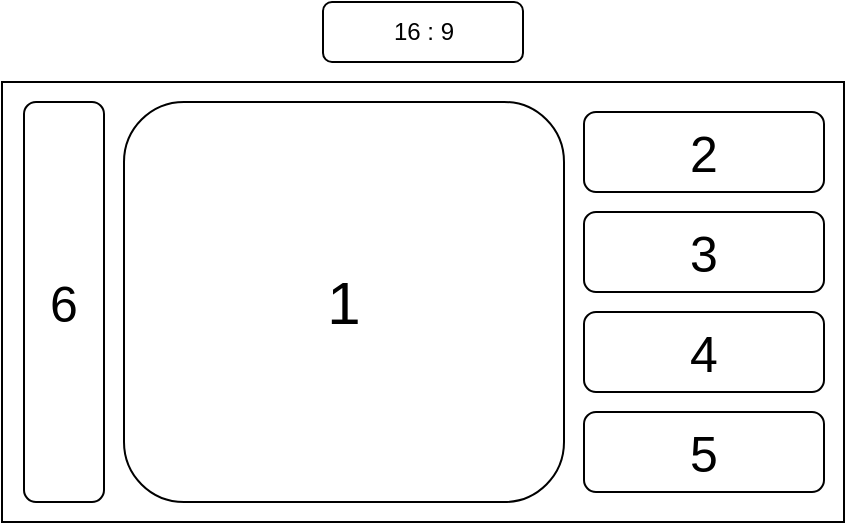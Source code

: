 <mxfile version="21.2.8" type="device">
  <diagram name="페이지-1" id="q-GcxmTQzAo18KOpVpxX">
    <mxGraphModel dx="1098" dy="742" grid="1" gridSize="10" guides="1" tooltips="1" connect="1" arrows="1" fold="1" page="1" pageScale="1" pageWidth="827" pageHeight="1169" math="0" shadow="0">
      <root>
        <mxCell id="0" />
        <mxCell id="1" parent="0" />
        <mxCell id="6oyT_mRfFj-FwEPP-1Ra-2" value="" style="rounded=0;whiteSpace=wrap;html=1;" vertex="1" parent="1">
          <mxGeometry x="199" y="330" width="421" height="220" as="geometry" />
        </mxCell>
        <mxCell id="6oyT_mRfFj-FwEPP-1Ra-3" value="16 : 9" style="rounded=1;whiteSpace=wrap;html=1;" vertex="1" parent="1">
          <mxGeometry x="359.5" y="290" width="100" height="30" as="geometry" />
        </mxCell>
        <mxCell id="6oyT_mRfFj-FwEPP-1Ra-4" value="&lt;font style=&quot;font-size: 30px;&quot;&gt;1&lt;/font&gt;" style="rounded=1;whiteSpace=wrap;html=1;" vertex="1" parent="1">
          <mxGeometry x="260" y="340" width="220" height="200" as="geometry" />
        </mxCell>
        <mxCell id="6oyT_mRfFj-FwEPP-1Ra-5" value="&lt;font style=&quot;font-size: 25px;&quot;&gt;2&lt;/font&gt;" style="rounded=1;whiteSpace=wrap;html=1;" vertex="1" parent="1">
          <mxGeometry x="490" y="345" width="120" height="40" as="geometry" />
        </mxCell>
        <mxCell id="6oyT_mRfFj-FwEPP-1Ra-6" value="&lt;font style=&quot;font-size: 25px;&quot;&gt;3&lt;/font&gt;" style="rounded=1;whiteSpace=wrap;html=1;" vertex="1" parent="1">
          <mxGeometry x="490" y="395" width="120" height="40" as="geometry" />
        </mxCell>
        <mxCell id="6oyT_mRfFj-FwEPP-1Ra-7" value="&lt;font style=&quot;font-size: 25px;&quot;&gt;4&lt;/font&gt;" style="rounded=1;whiteSpace=wrap;html=1;" vertex="1" parent="1">
          <mxGeometry x="490" y="445" width="120" height="40" as="geometry" />
        </mxCell>
        <mxCell id="6oyT_mRfFj-FwEPP-1Ra-9" value="&lt;font style=&quot;font-size: 25px;&quot;&gt;5&lt;/font&gt;" style="rounded=1;whiteSpace=wrap;html=1;" vertex="1" parent="1">
          <mxGeometry x="490" y="495" width="120" height="40" as="geometry" />
        </mxCell>
        <mxCell id="6oyT_mRfFj-FwEPP-1Ra-10" value="&lt;font style=&quot;font-size: 25px;&quot;&gt;6&lt;/font&gt;" style="rounded=1;whiteSpace=wrap;html=1;" vertex="1" parent="1">
          <mxGeometry x="210" y="340" width="40" height="200" as="geometry" />
        </mxCell>
      </root>
    </mxGraphModel>
  </diagram>
</mxfile>
